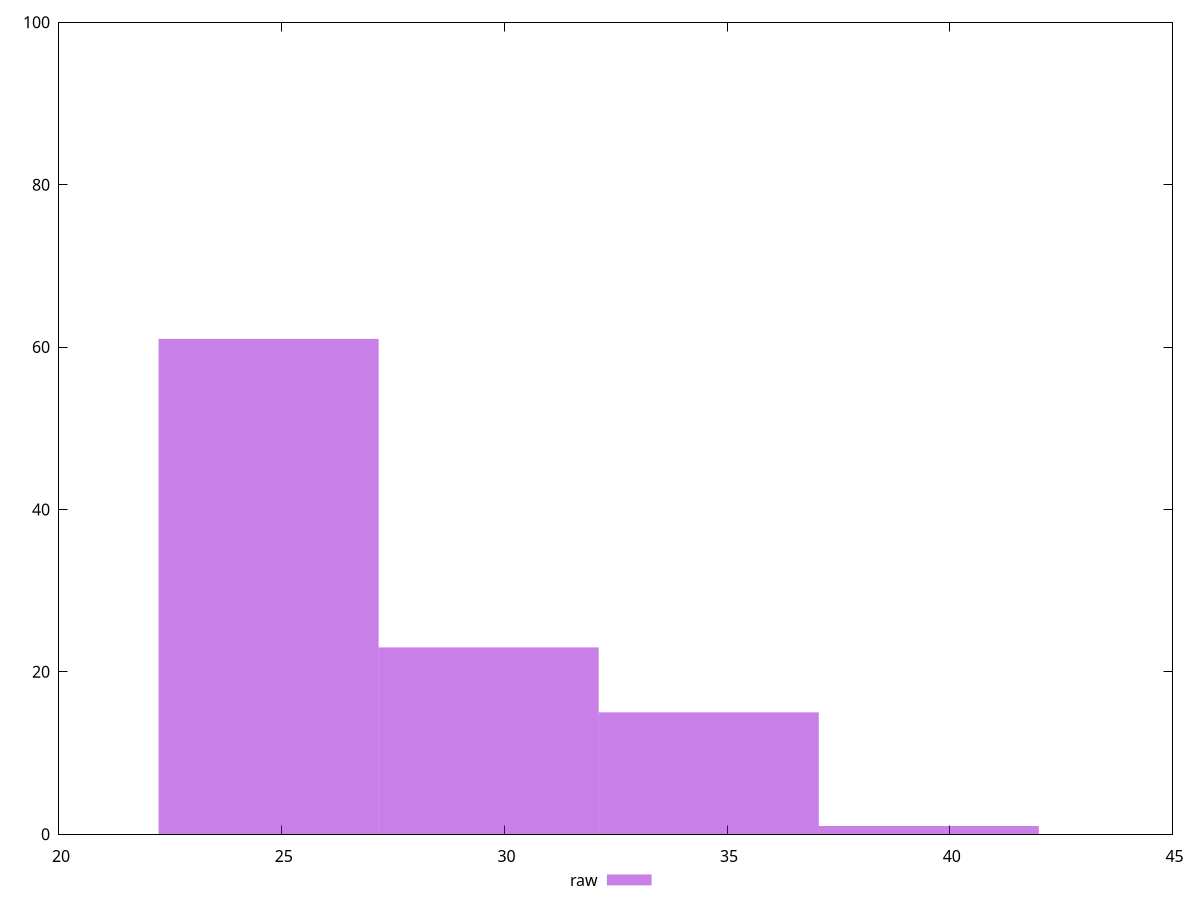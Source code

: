 reset
set terminal svg size 640, 490 enhanced background rgb 'white'
set output "reprap/max-potential-fid/samples/pages+cached+noexternal+noimg/raw/histogram.svg"

$raw <<EOF
29.64660843719544 23
34.587709843394684 15
24.705507030996202 61
39.52881124959392 1
EOF

set key outside below
set boxwidth 4.94110140619924
set yrange [0:100]
set style fill transparent solid 0.5 noborder

plot \
  $raw title "raw" with boxes, \


reset